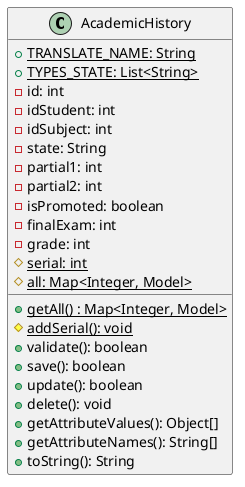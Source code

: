 @startuml

class AcademicHistory {
    + {static} TRANSLATE_NAME: String
    + {static} TYPES_STATE: List<String>
    - id: int
    - idStudent: int
    - idSubject: int
    - state: String
    - partial1: int
    - partial2: int
    - isPromoted: boolean
    - finalExam: int
    - grade: int
    # {static} serial: int
    # {static} all: Map<Integer, Model>

    + {static} getAll() : Map<Integer, Model>
    # {static} addSerial(): void
    + validate(): boolean
    + save(): boolean
    + update(): boolean
    + delete(): void
    + getAttributeValues(): Object[]
    + getAttributeNames(): String[]
    + toString(): String
}

@enduml